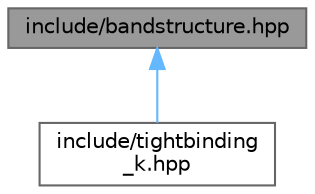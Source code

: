 digraph "include/bandstructure.hpp"
{
 // INTERACTIVE_SVG=YES
 // LATEX_PDF_SIZE
  bgcolor="transparent";
  edge [fontname=Helvetica,fontsize=10,labelfontname=Helvetica,labelfontsize=10];
  node [fontname=Helvetica,fontsize=10,shape=box,height=0.2,width=0.4];
  Node1 [id="Node000001",label="include/bandstructure.hpp",height=0.2,width=0.4,color="gray40", fillcolor="grey60", style="filled", fontcolor="black",tooltip="Abstract base class for band structure calculations."];
  Node1 -> Node2 [id="edge1_Node000001_Node000002",dir="back",color="steelblue1",style="solid",tooltip=" "];
  Node2 [id="Node000002",label="include/tightbinding\l_k.hpp",height=0.2,width=0.4,color="grey40", fillcolor="white", style="filled",URL="$tightbinding__k_8hpp_source.html",tooltip=" "];
}
